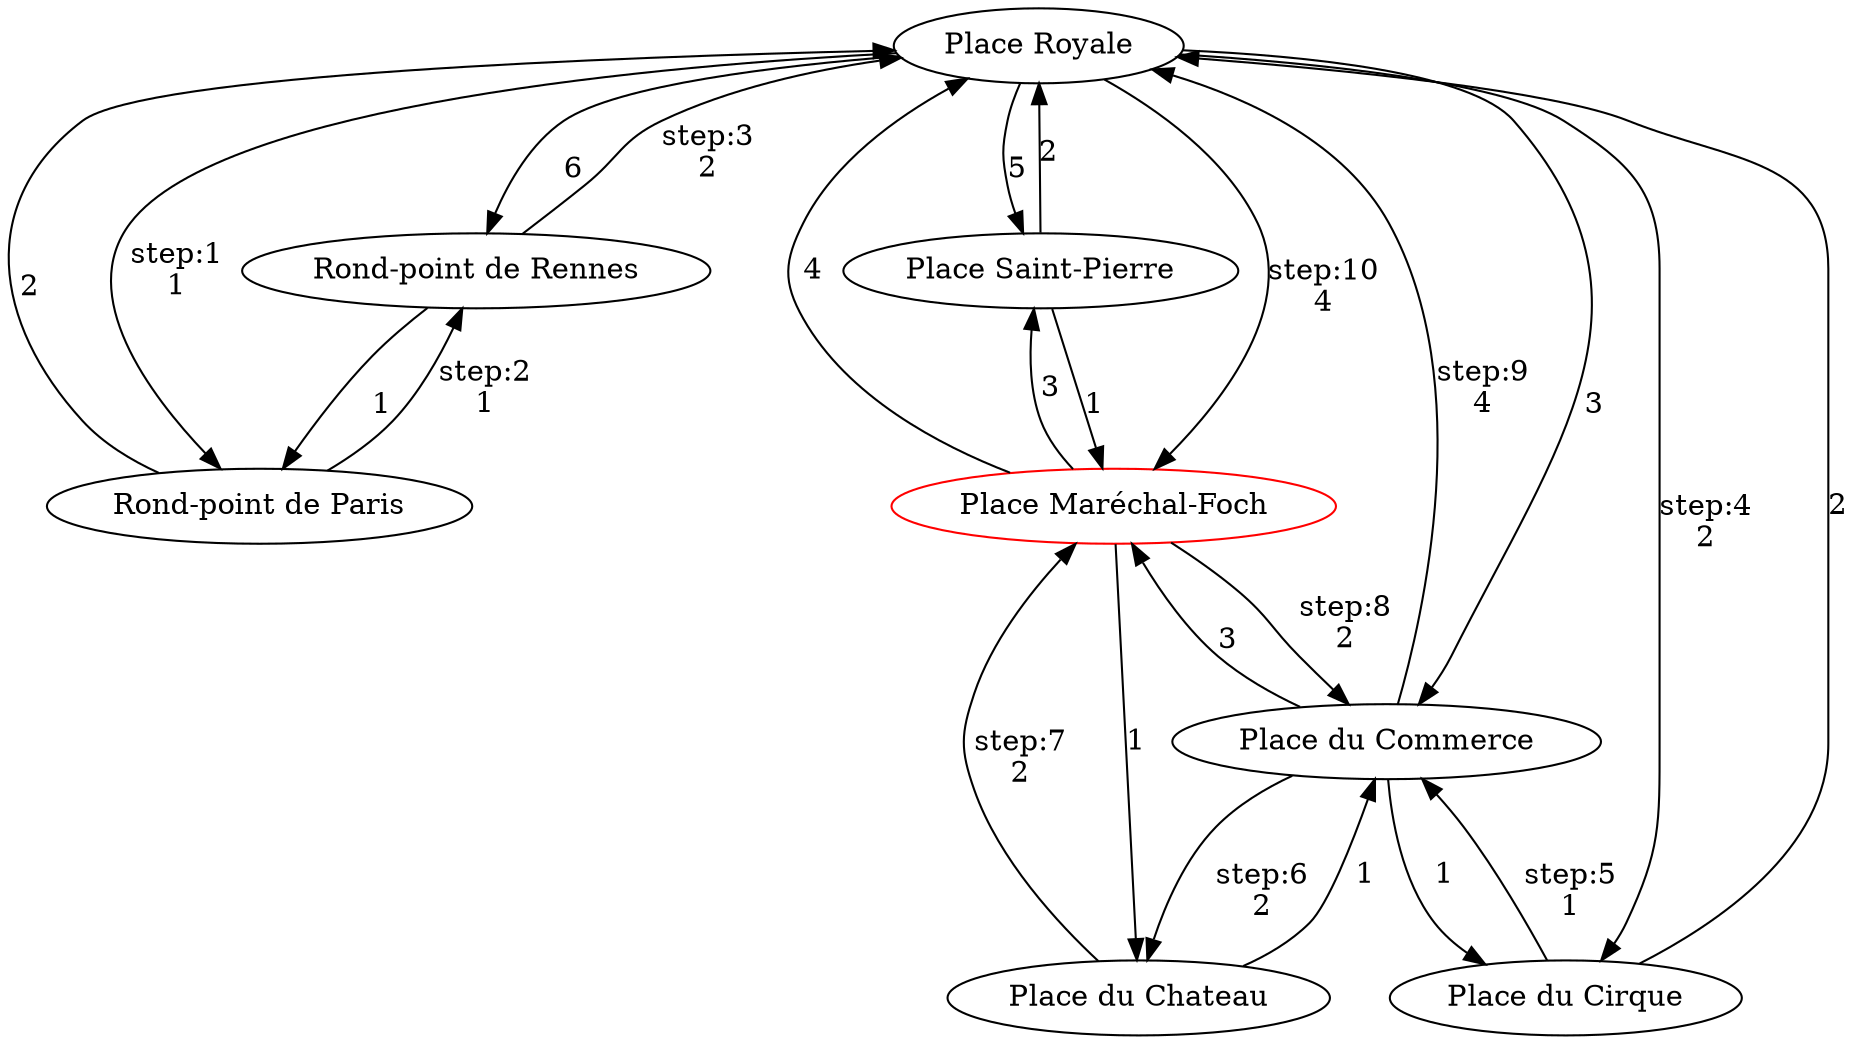 digraph {
	Place_Royale [label="Place Royale"];
	Rond_point_de_Rennes [label="Rond-point de Rennes"];
	Rond_point_de_Paris [label="Rond-point de Paris"];
	Place_Saint_Pierre [label="Place Saint-Pierre"];
	Place_Marechal_Foch [label="Place Maréchal-Foch",color="red"];
	Place_du_Chateau [label="Place du Chateau"];
	Place_du_Commerce [label="Place du Commerce"];
	Place_du_Cirque [label="Place du Cirque"];

	Place_Royale -> Rond_point_de_Rennes [label="
6"];
	Rond_point_de_Rennes -> Rond_point_de_Paris [label="
1"];
	Rond_point_de_Paris -> Place_Royale [label="
2"];
	Place_Royale -> Place_Saint_Pierre [label="
5"];
	Place_Saint_Pierre -> Place_Marechal_Foch [label="
1"];
	Place_Royale -> Place_Marechal_Foch [label="
step:10
4"];
	Place_Royale -> Place_du_Commerce [label="
3"];
	Place_Royale -> Place_du_Cirque [label="
step:4
2"];
	Place_du_Cirque -> Place_du_Commerce [label="
step:5
1"];
	Place_du_Commerce -> Place_Marechal_Foch [label="
3"];
	Place_du_Commerce -> Place_du_Chateau [label="
step:6
2"];
	Place_du_Chateau -> Place_Marechal_Foch [label="
step:7
2"];
	Rond_point_de_Rennes -> Place_Royale [label="step:3
2"];
	Rond_point_de_Paris -> Rond_point_de_Rennes [label="step:2
1"];
	Place_Royale -> Rond_point_de_Paris [label="step:1
1"];
	Place_Saint_Pierre -> Place_Royale [label="2"];
	Place_Marechal_Foch -> Place_Saint_Pierre [label="3"];
	Place_Marechal_Foch -> Place_Royale [label="4"];
	Place_du_Commerce -> Place_Royale [label="step:9
4"];
	Place_du_Cirque -> Place_Royale [label="2"];
	Place_du_Commerce -> Place_du_Cirque [label="1"];
	Place_Marechal_Foch -> Place_du_Commerce [label="step:8
2"];
	Place_du_Chateau -> Place_du_Commerce [label="1"];
	Place_Marechal_Foch -> Place_du_Chateau [label="1"];
}
